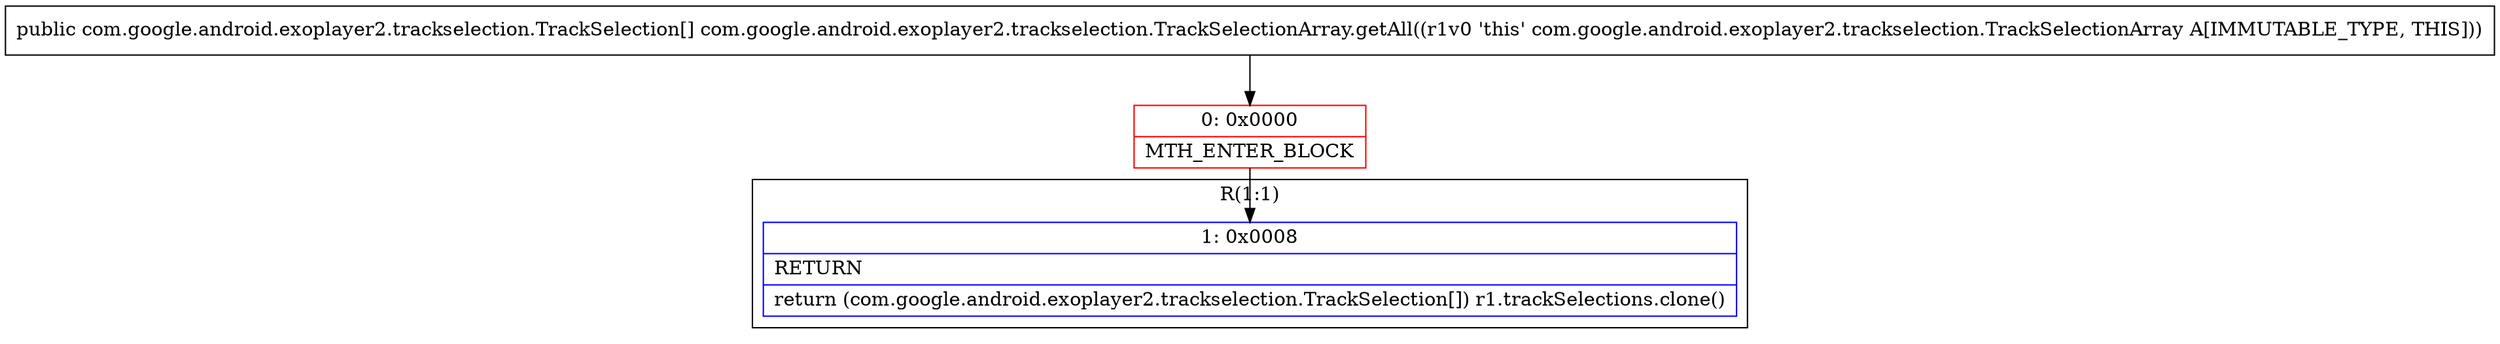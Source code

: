 digraph "CFG forcom.google.android.exoplayer2.trackselection.TrackSelectionArray.getAll()[Lcom\/google\/android\/exoplayer2\/trackselection\/TrackSelection;" {
subgraph cluster_Region_1808409119 {
label = "R(1:1)";
node [shape=record,color=blue];
Node_1 [shape=record,label="{1\:\ 0x0008|RETURN\l|return (com.google.android.exoplayer2.trackselection.TrackSelection[]) r1.trackSelections.clone()\l}"];
}
Node_0 [shape=record,color=red,label="{0\:\ 0x0000|MTH_ENTER_BLOCK\l}"];
MethodNode[shape=record,label="{public com.google.android.exoplayer2.trackselection.TrackSelection[] com.google.android.exoplayer2.trackselection.TrackSelectionArray.getAll((r1v0 'this' com.google.android.exoplayer2.trackselection.TrackSelectionArray A[IMMUTABLE_TYPE, THIS])) }"];
MethodNode -> Node_0;
Node_0 -> Node_1;
}

